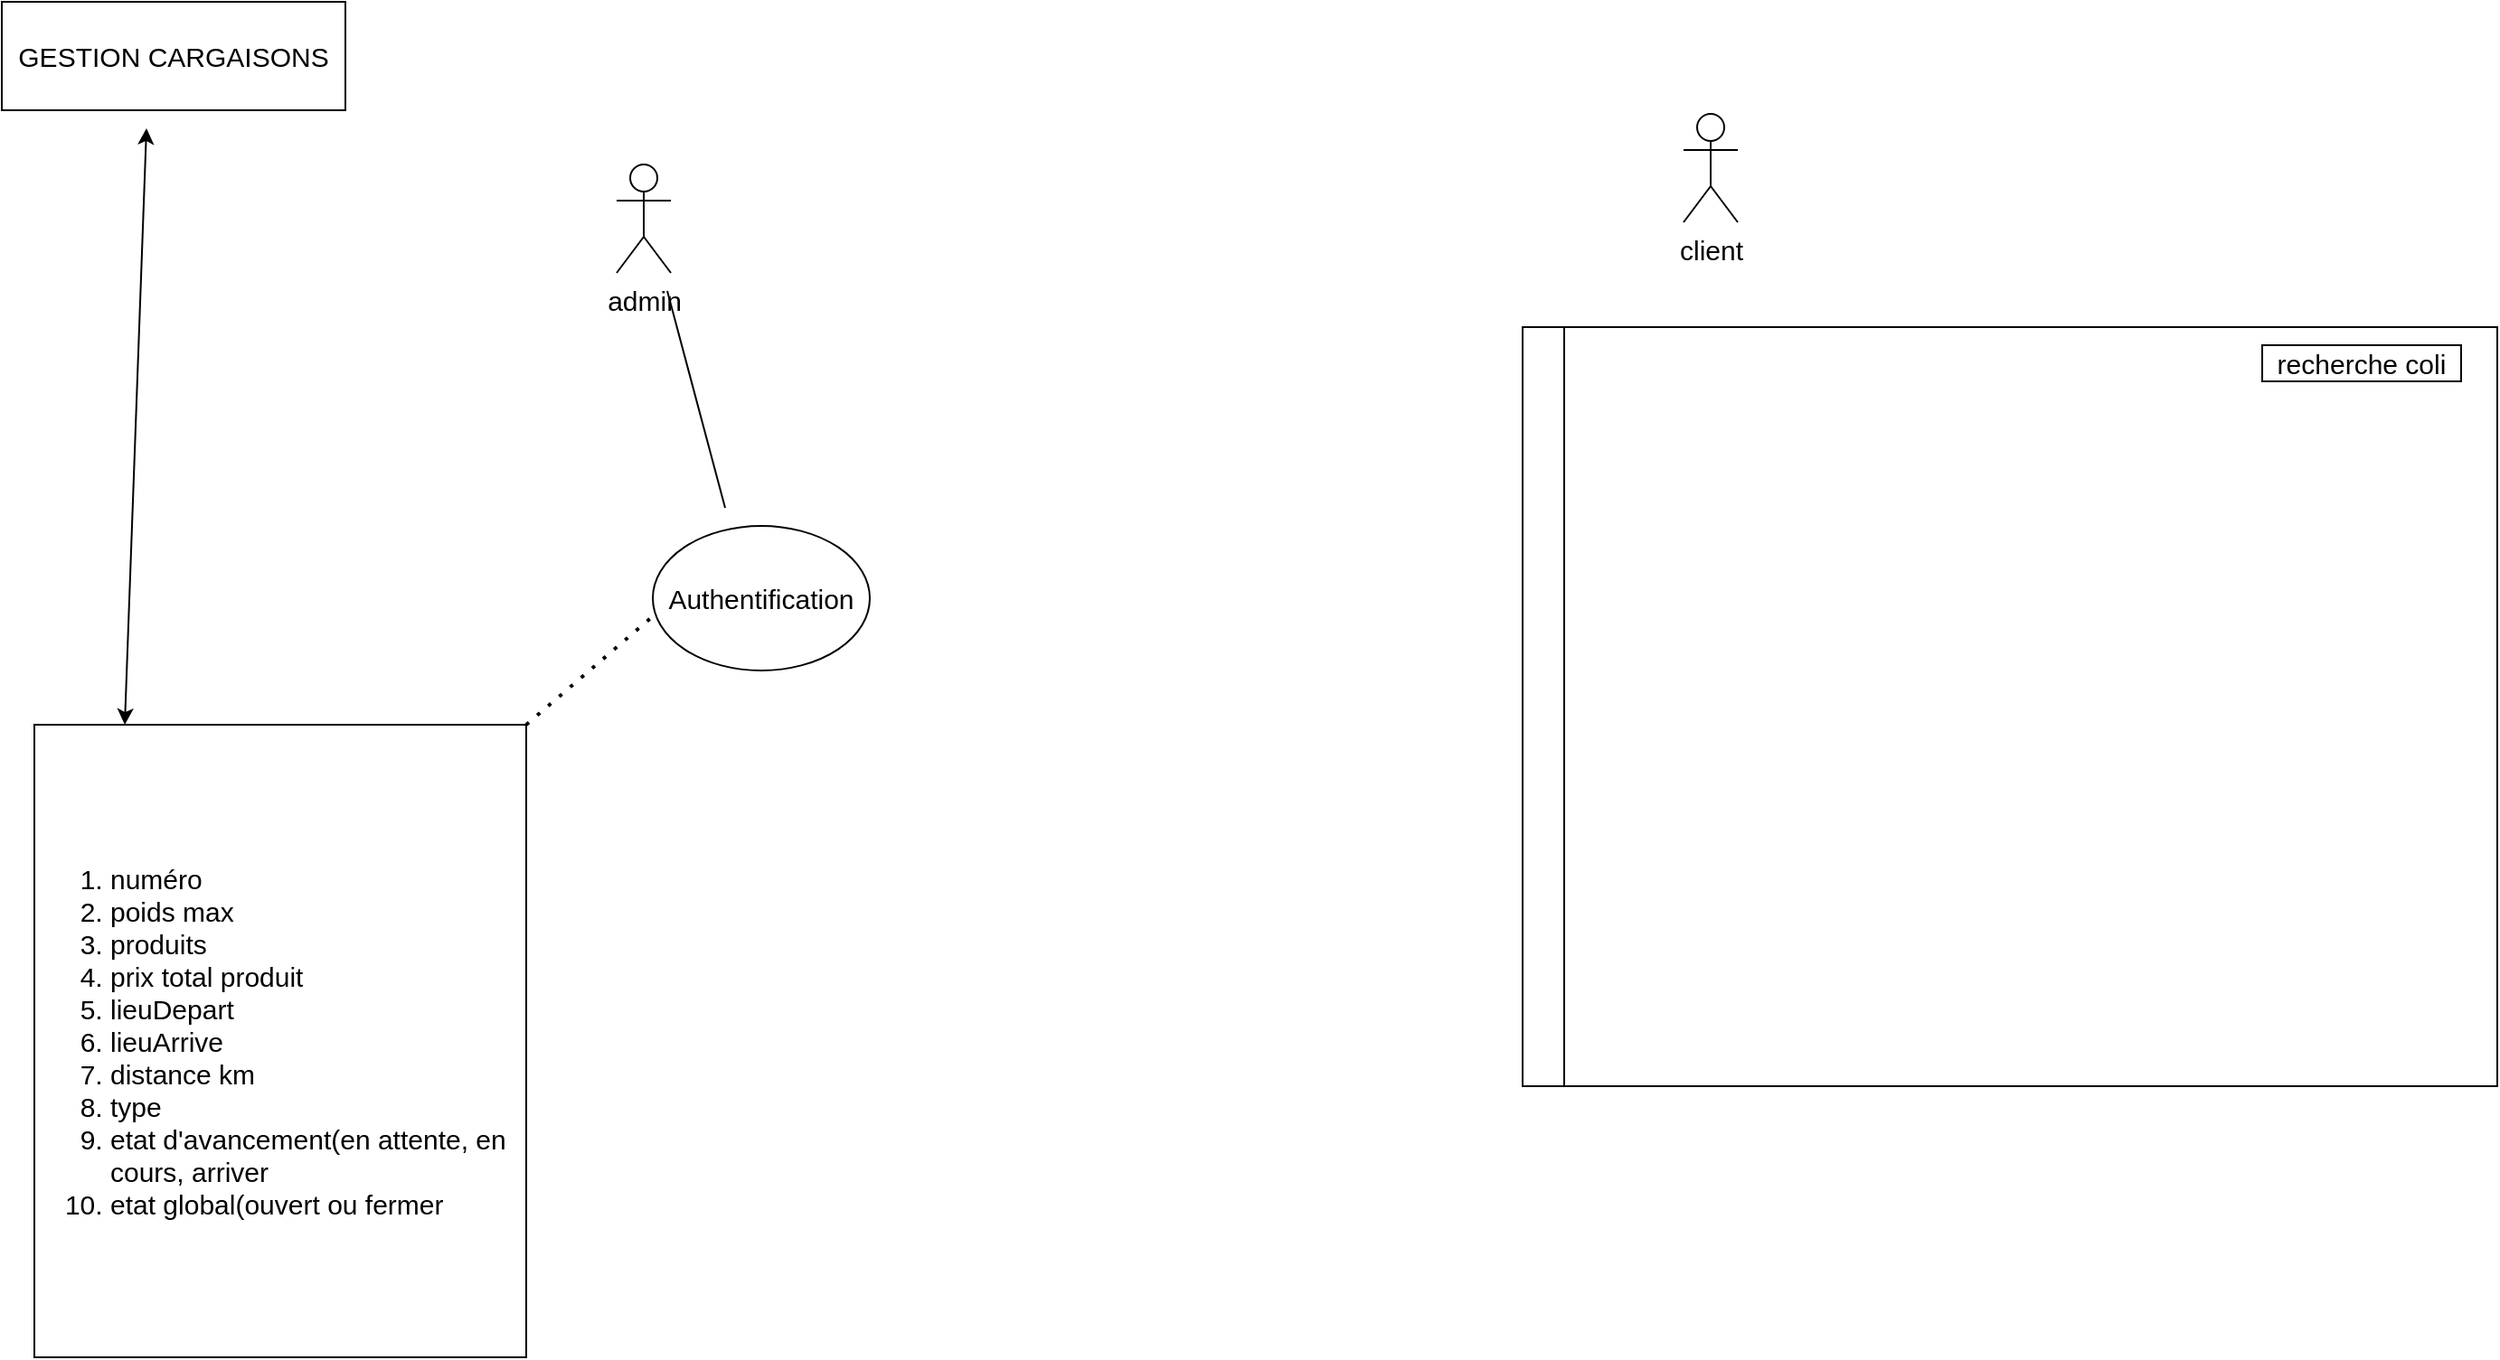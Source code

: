 <mxfile>
    <diagram id="U5J8W7ALGdApF881JIMc" name="Page-1">
        <mxGraphModel dx="1954" dy="1692" grid="1" gridSize="10" guides="1" tooltips="1" connect="1" arrows="1" fold="1" page="1" pageScale="1" pageWidth="827" pageHeight="1169" math="0" shadow="0">
            <root>
                <mxCell id="0"/>
                <mxCell id="1" parent="0"/>
                <mxCell id="2" value="&lt;font style=&quot;font-size: 15px;&quot;&gt;GESTION CARGAISONS&lt;/font&gt;" style="rounded=0;whiteSpace=wrap;html=1;" vertex="1" parent="1">
                    <mxGeometry x="-800" y="-290" width="190" height="60" as="geometry"/>
                </mxCell>
                <mxCell id="3" value="" style="endArrow=classic;startArrow=classic;html=1;fontSize=15;" edge="1" parent="1">
                    <mxGeometry width="50" height="50" relative="1" as="geometry">
                        <mxPoint x="-732" y="110" as="sourcePoint"/>
                        <mxPoint x="-720" y="-220" as="targetPoint"/>
                    </mxGeometry>
                </mxCell>
                <mxCell id="5" value="&lt;ol&gt;&lt;li&gt;numéro&lt;/li&gt;&lt;li&gt;poids max&lt;/li&gt;&lt;li&gt;produits&lt;/li&gt;&lt;li&gt;prix total produit&lt;/li&gt;&lt;li&gt;lieuDepart&lt;/li&gt;&lt;li&gt;lieuArrive&lt;/li&gt;&lt;li&gt;distance km&lt;/li&gt;&lt;li&gt;type&lt;/li&gt;&lt;li&gt;etat d'avancement(en attente, en cours, arriver&lt;/li&gt;&lt;li&gt;etat global(ouvert ou fermer&lt;/li&gt;&lt;/ol&gt;" style="rounded=0;whiteSpace=wrap;html=1;fontSize=15;align=left;" vertex="1" parent="1">
                    <mxGeometry x="-782" y="110" width="272" height="350" as="geometry"/>
                </mxCell>
                <mxCell id="6" value="Authentification" style="ellipse;whiteSpace=wrap;html=1;fontSize=15;" vertex="1" parent="1">
                    <mxGeometry x="-440" width="120" height="80" as="geometry"/>
                </mxCell>
                <mxCell id="7" value="" style="endArrow=none;dashed=1;html=1;dashPattern=1 3;strokeWidth=2;fontSize=15;exitX=1;exitY=0;exitDx=0;exitDy=0;" edge="1" parent="1" source="5">
                    <mxGeometry width="50" height="50" relative="1" as="geometry">
                        <mxPoint x="-490" y="100" as="sourcePoint"/>
                        <mxPoint x="-440" y="50" as="targetPoint"/>
                    </mxGeometry>
                </mxCell>
                <mxCell id="9" value="admin" style="shape=umlActor;verticalLabelPosition=bottom;verticalAlign=top;html=1;outlineConnect=0;fontSize=15;" vertex="1" parent="1">
                    <mxGeometry x="-460" y="-200" width="30" height="60" as="geometry"/>
                </mxCell>
                <mxCell id="17" value="" style="endArrow=none;html=1;fontSize=15;" edge="1" parent="1">
                    <mxGeometry width="50" height="50" relative="1" as="geometry">
                        <mxPoint x="-400" y="-10" as="sourcePoint"/>
                        <mxPoint x="-432" y="-130" as="targetPoint"/>
                    </mxGeometry>
                </mxCell>
                <mxCell id="20" value="client" style="shape=umlActor;verticalLabelPosition=bottom;verticalAlign=top;html=1;outlineConnect=0;fontSize=15;" vertex="1" parent="1">
                    <mxGeometry x="130" y="-228" width="30" height="60" as="geometry"/>
                </mxCell>
                <mxCell id="21" value="" style="swimlane;horizontal=0;whiteSpace=wrap;html=1;fontSize=15;" vertex="1" parent="1">
                    <mxGeometry x="41" y="-110" width="539" height="420" as="geometry"/>
                </mxCell>
                <mxCell id="22" value="recherche coli" style="rounded=0;whiteSpace=wrap;html=1;fontSize=15;" vertex="1" parent="21">
                    <mxGeometry x="409" y="10" width="110" height="20" as="geometry"/>
                </mxCell>
            </root>
        </mxGraphModel>
    </diagram>
</mxfile>